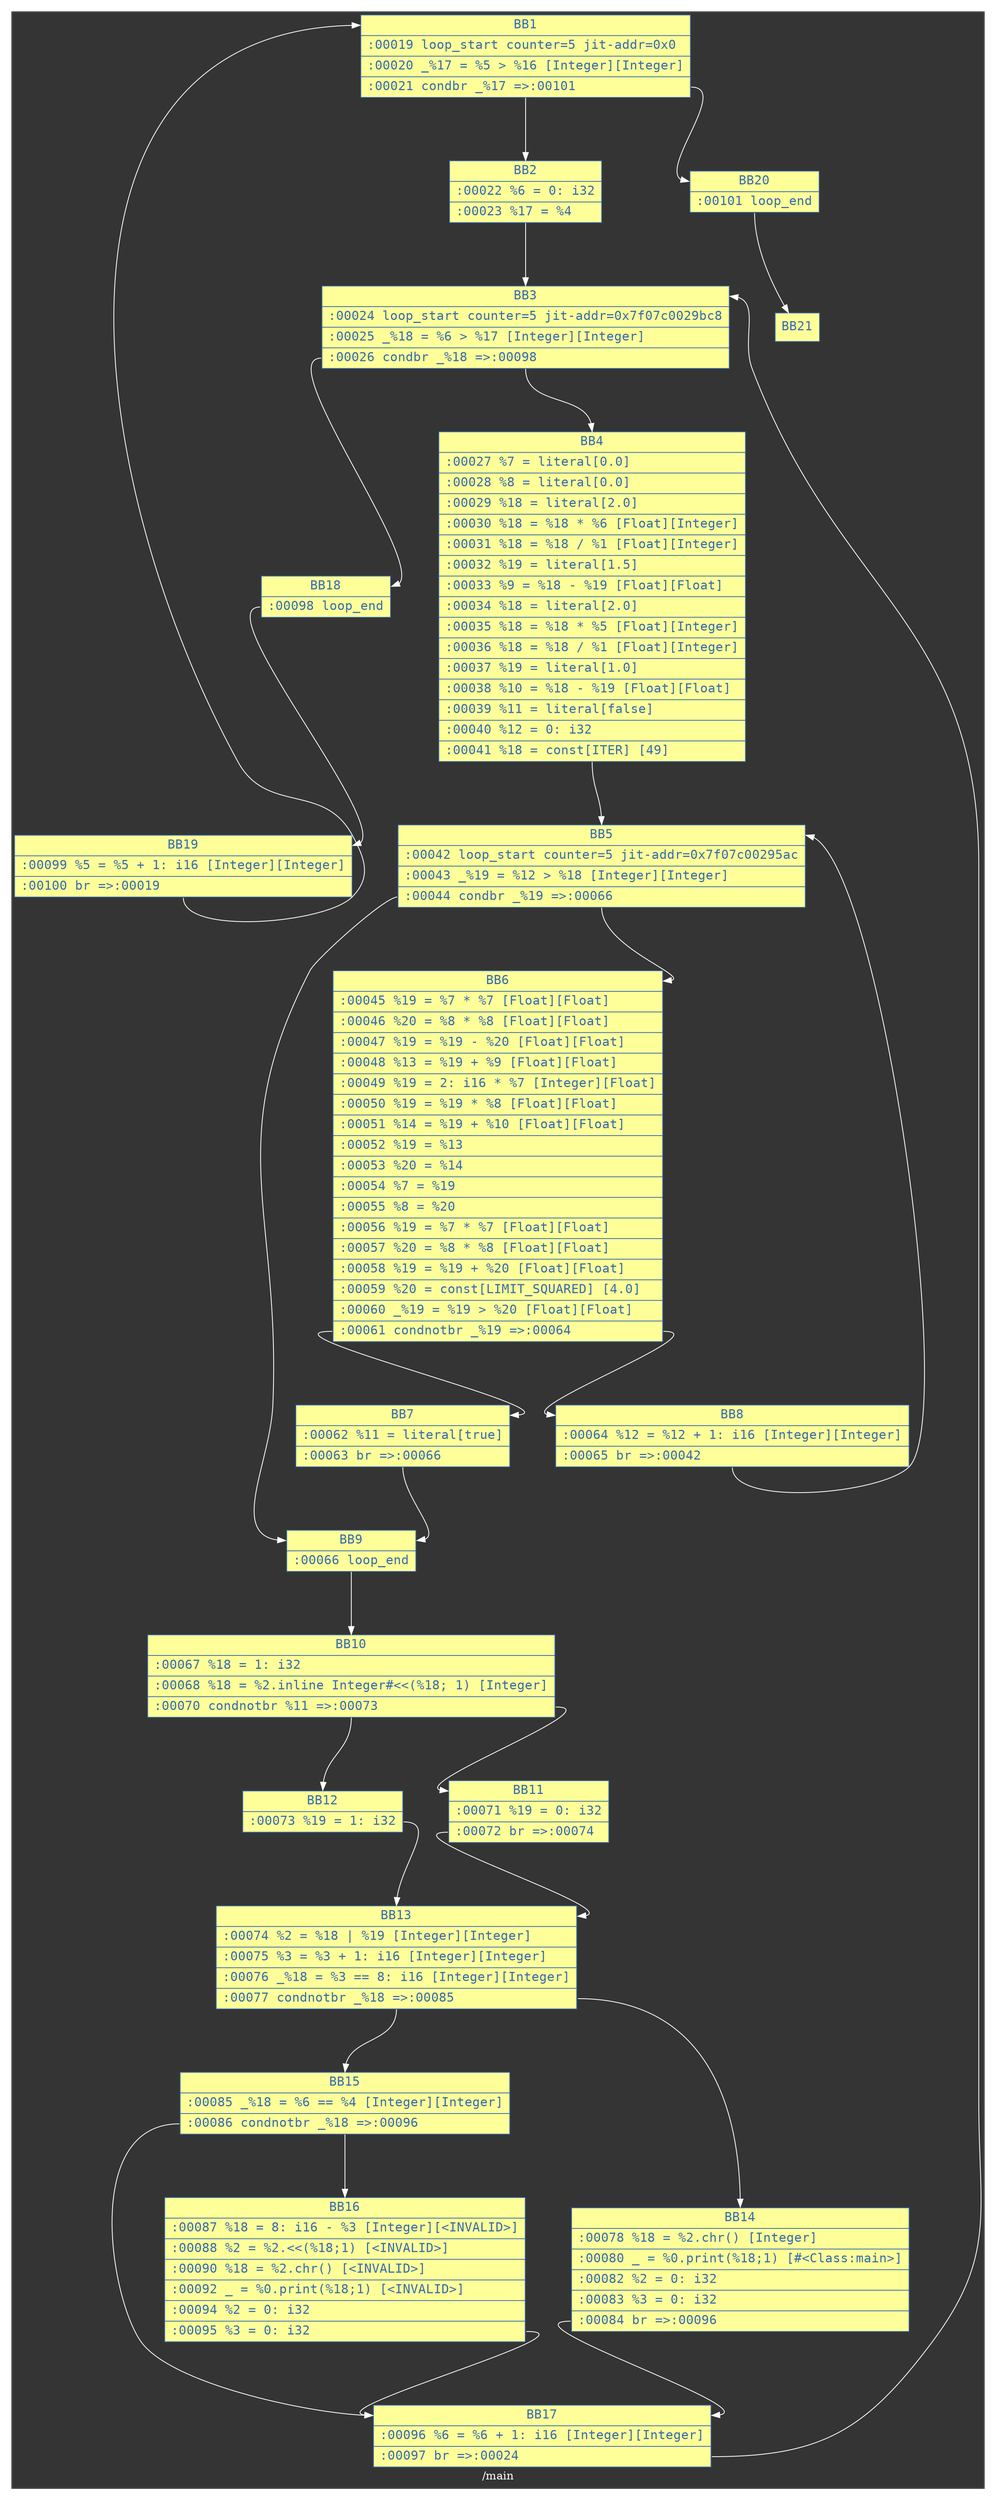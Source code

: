 digraph graph_name {
  graph [
    charset = "UTF-8";
    label = "/main",
    bgcolor = "#343434",
    fontcolor = white,
    rankdir = TB,
    margin = 0.2,
    splines = spline,
    nodesep = 0.8,
    ranksep = 1.1
  ];

  node [
    colorscheme = "accent8"
    shape = box,
    style = "solid,filled",
    fontsize = 16,
    fontcolor = 5,
    fontname = "Consolas",
    color = 5,
    fillcolor = 4,
  ];

  edge [
    style = solid,
    fontsize = 14,
    fontcolor = white,
    fontname = "Migu 1M",
    color = white,
    labelfloat = true,
    labeldistance = 2.5,
    labelangle = 70
  ];
  BB1 [
    shape=record
    label="{<in>BB1|:00019 loop_start counter=5 jit-addr=0x0\l|:00020 _%17 = %5 &gt; %16                      [Integer][Integer]\l|<out>:00021 condbr _%17 =&gt;:00101\l}"
  ];
  BB2 [
    shape=record
    label="{<in>BB2|:00022 %6 = 0: i32\l|<out>:00023 %17 = %4\l}"
  ];
  BB3 [
    shape=record
    label="{<in>BB3|:00024 loop_start counter=5 jit-addr=0x7f07c0029bc8\l|:00025 _%18 = %6 &gt; %17                      [Integer][Integer]\l|<out>:00026 condbr _%18 =&gt;:00098\l}"
  ];
  BB4 [
    shape=record
    label="{<in>BB4|:00027 %7 = literal[0.0]\l|:00028 %8 = literal[0.0]\l|:00029 %18 = literal[2.0]\l|:00030 %18 = %18 * %6                       [Float][Integer]\l|:00031 %18 = %18 / %1                       [Float][Integer]\l|:00032 %19 = literal[1.5]\l|:00033 %9 = %18 - %19                       [Float][Float]\l|:00034 %18 = literal[2.0]\l|:00035 %18 = %18 * %5                       [Float][Integer]\l|:00036 %18 = %18 / %1                       [Float][Integer]\l|:00037 %19 = literal[1.0]\l|:00038 %10 = %18 - %19                      [Float][Float]\l|:00039 %11 = literal[false]\l|:00040 %12 = 0: i32\l|<out>:00041 %18 = const[ITER]                    [49]\l}"
  ];
  BB5 [
    shape=record
    label="{<in>BB5|:00042 loop_start counter=5 jit-addr=0x7f07c00295ac\l|:00043 _%19 = %12 &gt; %18                     [Integer][Integer]\l|<out>:00044 condbr _%19 =&gt;:00066\l}"
  ];
  BB6 [
    shape=record
    label="{<in>BB6|:00045 %19 = %7 * %7                        [Float][Float]\l|:00046 %20 = %8 * %8                        [Float][Float]\l|:00047 %19 = %19 - %20                      [Float][Float]\l|:00048 %13 = %19 + %9                       [Float][Float]\l|:00049 %19 = 2: i16 * %7                    [Integer][Float]\l|:00050 %19 = %19 * %8                       [Float][Float]\l|:00051 %14 = %19 + %10                      [Float][Float]\l|:00052 %19 = %13\l|:00053 %20 = %14\l|:00054 %7 = %19\l|:00055 %8 = %20\l|:00056 %19 = %7 * %7                        [Float][Float]\l|:00057 %20 = %8 * %8                        [Float][Float]\l|:00058 %19 = %19 + %20                      [Float][Float]\l|:00059 %20 = const[LIMIT_SQUARED]           [4.0]\l|:00060 _%19 = %19 &gt; %20                     [Float][Float]\l|<out>:00061 condnotbr _%19 =&gt;:00064\l}"
  ];
  BB7 [
    shape=record
    label="{<in>BB7|:00062 %11 = literal[true]\l|<out>:00063 br =&gt;:00066\l}"
  ];
  BB8 [
    shape=record
    label="{<in>BB8|:00064 %12 = %12 + 1: i16                   [Integer][Integer]\l|<out>:00065 br =&gt;:00042\l}"
  ];
  BB9 [
    shape=record
    label="{<in>BB9|<out>:00066 loop_end\l}"
  ];
  BB10 [
    shape=record
    label="{<in>BB10|:00067 %18 = 1: i32\l|:00068 %18 = %2.inline Integer#&lt;&lt;(%18; 1)   [Integer]\l|<out>:00070 condnotbr %11 =&gt;:00073\l}"
  ];
  BB11 [
    shape=record
    label="{<in>BB11|:00071 %19 = 0: i32\l|<out>:00072 br =&gt;:00074\l}"
  ];
  BB12 [
    shape=record
    label="{<in>BB12|<out>:00073 %19 = 1: i32\l}"
  ];
  BB13 [
    shape=record
    label="{<in>BB13|:00074 %2 = %18 \| %19                       [Integer][Integer]\l|:00075 %3 = %3 + 1: i16                     [Integer][Integer]\l|:00076 _%18 = %3 == 8: i16                  [Integer][Integer]\l|<out>:00077 condnotbr _%18 =&gt;:00085\l}"
  ];
  BB14 [
    shape=record
    label="{<in>BB14|:00078 %18 = %2.chr()                       [Integer]\l|:00080 _ = %0.print(%18;1)                  [#&lt;Class:main&gt;]\l|:00082 %2 = 0: i32\l|:00083 %3 = 0: i32\l|<out>:00084 br =&gt;:00096\l}"
  ];
  BB15 [
    shape=record
    label="{<in>BB15|:00085 _%18 = %6 == %4                      [Integer][Integer]\l|<out>:00086 condnotbr _%18 =&gt;:00096\l}"
  ];
  BB16 [
    shape=record
    label="{<in>BB16|:00087 %18 = 8: i16 - %3                    [Integer][&lt;INVALID&gt;]\l|:00088 %2 = %2.&lt;&lt;(%18;1)                    [&lt;INVALID&gt;]\l|:00090 %18 = %2.chr()                       [&lt;INVALID&gt;]\l|:00092 _ = %0.print(%18;1)                  [&lt;INVALID&gt;]\l|:00094 %2 = 0: i32\l|<out>:00095 %3 = 0: i32\l}"
  ];
  BB17 [
    shape=record
    label="{<in>BB17|:00096 %6 = %6 + 1: i16                     [Integer][Integer]\l|<out>:00097 br =&gt;:00024\l}"
  ];
  BB18 [
    shape=record
    label="{<in>BB18|<out>:00098 loop_end\l}"
  ];
  BB19 [
    shape=record
    label="{<in>BB19|:00099 %5 = %5 + 1: i16                     [Integer][Integer]\l|<out>:00100 br =&gt;:00019\l}"
  ];
  BB20 [
    shape=record
    label="{<in>BB20|<out>:00101 loop_end\l}"
  ];
  BB1:out -> BB2:in;
  BB1:out -> BB20:in;
  BB2:out -> BB3:in;
  BB3:out -> BB4:in;
  BB3:out -> BB18:in;
  BB4:out -> BB5:in;
  BB5:out -> BB6:in;
  BB5:out -> BB9:in;
  BB6:out -> BB7:in;
  BB6:out -> BB8:in;
  BB7:out -> BB9:in;
  BB8:out -> BB5:in;
  BB9:out -> BB10:in;
  BB10:out -> BB11:in;
  BB10:out -> BB12:in;
  BB11:out -> BB13:in;
  BB12:out -> BB13:in;
  BB13:out -> BB14:in;
  BB13:out -> BB15:in;
  BB14:out -> BB17:in;
  BB15:out -> BB16:in;
  BB15:out -> BB17:in;
  BB16:out -> BB17:in;
  BB17:out -> BB3:in;
  BB18:out -> BB19:in;
  BB19:out -> BB1:in;
  BB20:out -> BB21:in;
}
